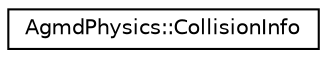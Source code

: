 digraph "Graphical Class Hierarchy"
{
  edge [fontname="Helvetica",fontsize="10",labelfontname="Helvetica",labelfontsize="10"];
  node [fontname="Helvetica",fontsize="10",shape=record];
  rankdir="LR";
  Node1 [label="AgmdPhysics::CollisionInfo",height=0.2,width=0.4,color="black", fillcolor="white", style="filled",URL="$struct_agmd_physics_1_1_collision_info.html"];
}
